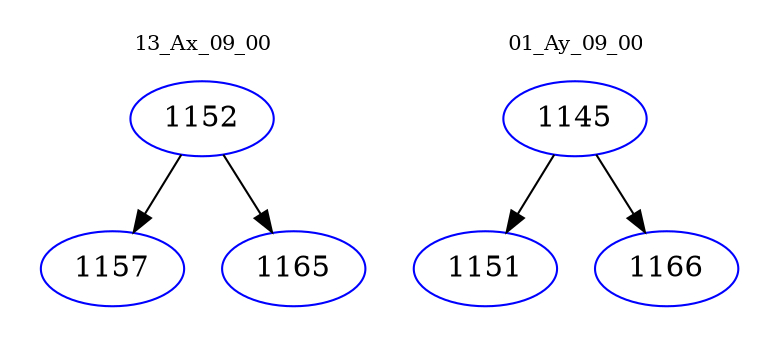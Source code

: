 digraph{
subgraph cluster_0 {
color = white
label = "13_Ax_09_00";
fontsize=10;
T0_1152 [label="1152", color="blue"]
T0_1152 -> T0_1157 [color="black"]
T0_1157 [label="1157", color="blue"]
T0_1152 -> T0_1165 [color="black"]
T0_1165 [label="1165", color="blue"]
}
subgraph cluster_1 {
color = white
label = "01_Ay_09_00";
fontsize=10;
T1_1145 [label="1145", color="blue"]
T1_1145 -> T1_1151 [color="black"]
T1_1151 [label="1151", color="blue"]
T1_1145 -> T1_1166 [color="black"]
T1_1166 [label="1166", color="blue"]
}
}
